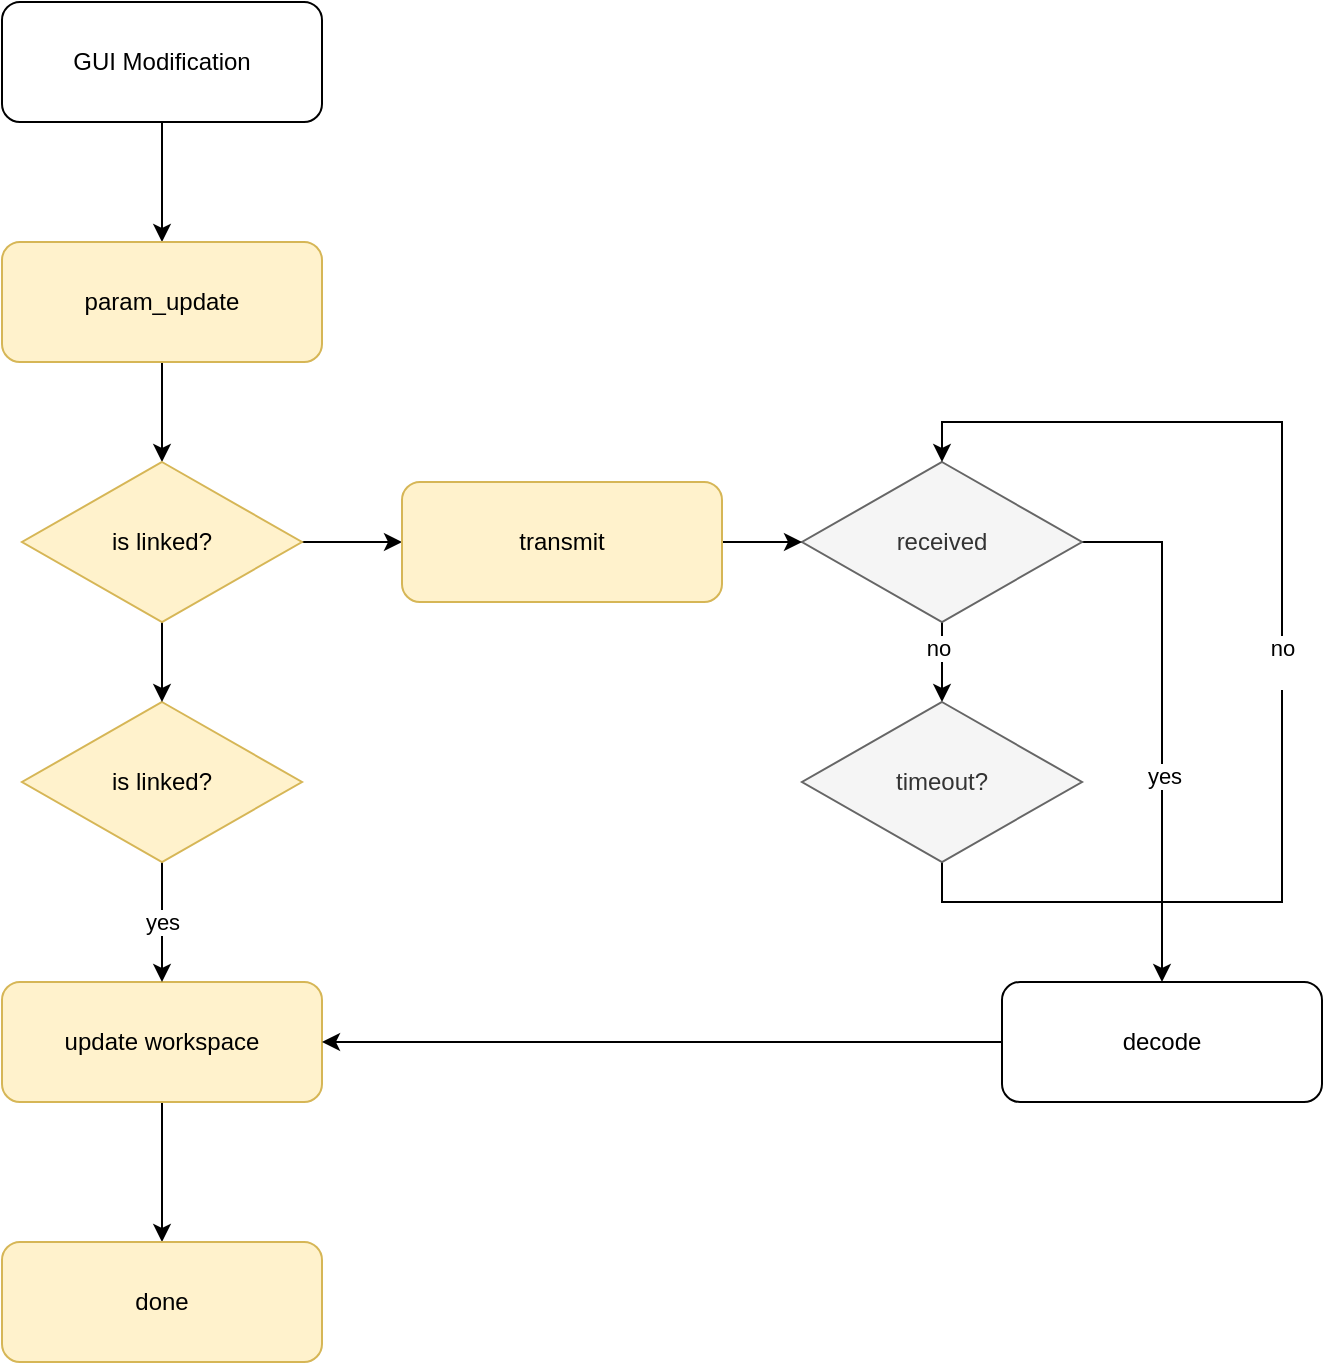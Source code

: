 <mxfile version="25.0.1">
  <diagram id="C5RBs43oDa-KdzZeNtuy" name="Page-1">
    <mxGraphModel dx="1231" dy="841" grid="1" gridSize="10" guides="1" tooltips="1" connect="1" arrows="1" fold="1" page="1" pageScale="1" pageWidth="827" pageHeight="1169" math="0" shadow="0">
      <root>
        <mxCell id="WIyWlLk6GJQsqaUBKTNV-0" />
        <mxCell id="WIyWlLk6GJQsqaUBKTNV-1" parent="WIyWlLk6GJQsqaUBKTNV-0" />
        <mxCell id="Vc309FvsWg5PlfvseKL3-3" style="edgeStyle=orthogonalEdgeStyle;rounded=0;orthogonalLoop=1;jettySize=auto;html=1;exitX=0.5;exitY=1;exitDx=0;exitDy=0;" edge="1" parent="WIyWlLk6GJQsqaUBKTNV-1" source="Vc309FvsWg5PlfvseKL3-0" target="Vc309FvsWg5PlfvseKL3-1">
          <mxGeometry relative="1" as="geometry" />
        </mxCell>
        <mxCell id="Vc309FvsWg5PlfvseKL3-0" value="GUI Modification" style="rounded=1;whiteSpace=wrap;html=1;" vertex="1" parent="WIyWlLk6GJQsqaUBKTNV-1">
          <mxGeometry x="190" y="110" width="160" height="60" as="geometry" />
        </mxCell>
        <mxCell id="Vc309FvsWg5PlfvseKL3-6" style="edgeStyle=orthogonalEdgeStyle;rounded=0;orthogonalLoop=1;jettySize=auto;html=1;exitX=0.5;exitY=1;exitDx=0;exitDy=0;entryX=0.5;entryY=0;entryDx=0;entryDy=0;" edge="1" parent="WIyWlLk6GJQsqaUBKTNV-1" source="Vc309FvsWg5PlfvseKL3-1" target="Vc309FvsWg5PlfvseKL3-8">
          <mxGeometry relative="1" as="geometry" />
        </mxCell>
        <mxCell id="Vc309FvsWg5PlfvseKL3-1" value="param_update" style="rounded=1;whiteSpace=wrap;html=1;fillColor=#fff2cc;strokeColor=#d6b656;" vertex="1" parent="WIyWlLk6GJQsqaUBKTNV-1">
          <mxGeometry x="190" y="230" width="160" height="60" as="geometry" />
        </mxCell>
        <mxCell id="Vc309FvsWg5PlfvseKL3-23" style="edgeStyle=orthogonalEdgeStyle;rounded=0;orthogonalLoop=1;jettySize=auto;html=1;exitX=0.5;exitY=1;exitDx=0;exitDy=0;" edge="1" parent="WIyWlLk6GJQsqaUBKTNV-1" source="Vc309FvsWg5PlfvseKL3-2">
          <mxGeometry relative="1" as="geometry">
            <mxPoint x="270" y="730" as="targetPoint" />
          </mxGeometry>
        </mxCell>
        <mxCell id="Vc309FvsWg5PlfvseKL3-2" value="update workspace" style="rounded=1;whiteSpace=wrap;html=1;fillColor=#fff2cc;strokeColor=#d6b656;" vertex="1" parent="WIyWlLk6GJQsqaUBKTNV-1">
          <mxGeometry x="190" y="600" width="160" height="60" as="geometry" />
        </mxCell>
        <mxCell id="Vc309FvsWg5PlfvseKL3-7" value="yes" style="edgeStyle=orthogonalEdgeStyle;rounded=0;orthogonalLoop=1;jettySize=auto;html=1;exitX=0.5;exitY=1;exitDx=0;exitDy=0;" edge="1" parent="WIyWlLk6GJQsqaUBKTNV-1" source="Vc309FvsWg5PlfvseKL3-5" target="Vc309FvsWg5PlfvseKL3-2">
          <mxGeometry relative="1" as="geometry" />
        </mxCell>
        <mxCell id="Vc309FvsWg5PlfvseKL3-5" value="is linked?" style="rhombus;whiteSpace=wrap;html=1;fillColor=#fff2cc;strokeColor=#d6b656;" vertex="1" parent="WIyWlLk6GJQsqaUBKTNV-1">
          <mxGeometry x="200" y="460" width="140" height="80" as="geometry" />
        </mxCell>
        <mxCell id="Vc309FvsWg5PlfvseKL3-9" style="edgeStyle=orthogonalEdgeStyle;rounded=0;orthogonalLoop=1;jettySize=auto;html=1;exitX=0.5;exitY=1;exitDx=0;exitDy=0;entryX=0.5;entryY=0;entryDx=0;entryDy=0;" edge="1" parent="WIyWlLk6GJQsqaUBKTNV-1" source="Vc309FvsWg5PlfvseKL3-8" target="Vc309FvsWg5PlfvseKL3-5">
          <mxGeometry relative="1" as="geometry" />
        </mxCell>
        <mxCell id="Vc309FvsWg5PlfvseKL3-12" style="edgeStyle=orthogonalEdgeStyle;rounded=0;orthogonalLoop=1;jettySize=auto;html=1;exitX=1;exitY=0.5;exitDx=0;exitDy=0;" edge="1" parent="WIyWlLk6GJQsqaUBKTNV-1" source="Vc309FvsWg5PlfvseKL3-8" target="Vc309FvsWg5PlfvseKL3-11">
          <mxGeometry relative="1" as="geometry" />
        </mxCell>
        <mxCell id="Vc309FvsWg5PlfvseKL3-8" value="is linked?" style="rhombus;whiteSpace=wrap;html=1;fillColor=#fff2cc;strokeColor=#d6b656;" vertex="1" parent="WIyWlLk6GJQsqaUBKTNV-1">
          <mxGeometry x="200" y="340" width="140" height="80" as="geometry" />
        </mxCell>
        <mxCell id="Vc309FvsWg5PlfvseKL3-15" style="edgeStyle=orthogonalEdgeStyle;rounded=0;orthogonalLoop=1;jettySize=auto;html=1;exitX=0.5;exitY=1;exitDx=0;exitDy=0;entryX=0.5;entryY=0;entryDx=0;entryDy=0;" edge="1" parent="WIyWlLk6GJQsqaUBKTNV-1" source="Vc309FvsWg5PlfvseKL3-10" target="Vc309FvsWg5PlfvseKL3-14">
          <mxGeometry relative="1" as="geometry" />
        </mxCell>
        <mxCell id="Vc309FvsWg5PlfvseKL3-16" value="no" style="edgeLabel;html=1;align=center;verticalAlign=middle;resizable=0;points=[];" vertex="1" connectable="0" parent="Vc309FvsWg5PlfvseKL3-15">
          <mxGeometry x="-0.35" y="-2" relative="1" as="geometry">
            <mxPoint as="offset" />
          </mxGeometry>
        </mxCell>
        <mxCell id="Vc309FvsWg5PlfvseKL3-19" style="edgeStyle=orthogonalEdgeStyle;rounded=0;orthogonalLoop=1;jettySize=auto;html=1;exitX=1;exitY=0.5;exitDx=0;exitDy=0;entryX=0.5;entryY=0;entryDx=0;entryDy=0;" edge="1" parent="WIyWlLk6GJQsqaUBKTNV-1" source="Vc309FvsWg5PlfvseKL3-10" target="Vc309FvsWg5PlfvseKL3-20">
          <mxGeometry relative="1" as="geometry">
            <mxPoint x="770" y="600" as="targetPoint" />
          </mxGeometry>
        </mxCell>
        <mxCell id="Vc309FvsWg5PlfvseKL3-22" value="yes" style="edgeLabel;html=1;align=center;verticalAlign=middle;resizable=0;points=[];" vertex="1" connectable="0" parent="Vc309FvsWg5PlfvseKL3-19">
          <mxGeometry x="0.208" y="1" relative="1" as="geometry">
            <mxPoint as="offset" />
          </mxGeometry>
        </mxCell>
        <mxCell id="Vc309FvsWg5PlfvseKL3-10" value="received" style="rhombus;whiteSpace=wrap;html=1;fillColor=#f5f5f5;strokeColor=#666666;fontColor=#333333;" vertex="1" parent="WIyWlLk6GJQsqaUBKTNV-1">
          <mxGeometry x="590" y="340" width="140" height="80" as="geometry" />
        </mxCell>
        <mxCell id="Vc309FvsWg5PlfvseKL3-13" style="edgeStyle=orthogonalEdgeStyle;rounded=0;orthogonalLoop=1;jettySize=auto;html=1;exitX=1;exitY=0.5;exitDx=0;exitDy=0;entryX=0;entryY=0.5;entryDx=0;entryDy=0;" edge="1" parent="WIyWlLk6GJQsqaUBKTNV-1" source="Vc309FvsWg5PlfvseKL3-11" target="Vc309FvsWg5PlfvseKL3-10">
          <mxGeometry relative="1" as="geometry" />
        </mxCell>
        <mxCell id="Vc309FvsWg5PlfvseKL3-11" value="transmit" style="rounded=1;whiteSpace=wrap;html=1;fillColor=#fff2cc;strokeColor=#d6b656;" vertex="1" parent="WIyWlLk6GJQsqaUBKTNV-1">
          <mxGeometry x="390" y="350" width="160" height="60" as="geometry" />
        </mxCell>
        <mxCell id="Vc309FvsWg5PlfvseKL3-17" value="no&lt;div&gt;&lt;br&gt;&lt;/div&gt;" style="edgeStyle=orthogonalEdgeStyle;rounded=0;orthogonalLoop=1;jettySize=auto;html=1;exitX=0.5;exitY=1;exitDx=0;exitDy=0;entryX=0.5;entryY=0;entryDx=0;entryDy=0;" edge="1" parent="WIyWlLk6GJQsqaUBKTNV-1" source="Vc309FvsWg5PlfvseKL3-14" target="Vc309FvsWg5PlfvseKL3-10">
          <mxGeometry relative="1" as="geometry">
            <Array as="points">
              <mxPoint x="660" y="560" />
              <mxPoint x="830" y="560" />
              <mxPoint x="830" y="320" />
              <mxPoint x="660" y="320" />
            </Array>
          </mxGeometry>
        </mxCell>
        <mxCell id="Vc309FvsWg5PlfvseKL3-14" value="timeout?" style="rhombus;whiteSpace=wrap;html=1;fillColor=#f5f5f5;strokeColor=#666666;fontColor=#333333;" vertex="1" parent="WIyWlLk6GJQsqaUBKTNV-1">
          <mxGeometry x="590" y="460" width="140" height="80" as="geometry" />
        </mxCell>
        <mxCell id="Vc309FvsWg5PlfvseKL3-21" style="edgeStyle=orthogonalEdgeStyle;rounded=0;orthogonalLoop=1;jettySize=auto;html=1;exitX=0;exitY=0.5;exitDx=0;exitDy=0;entryX=1;entryY=0.5;entryDx=0;entryDy=0;" edge="1" parent="WIyWlLk6GJQsqaUBKTNV-1" source="Vc309FvsWg5PlfvseKL3-20" target="Vc309FvsWg5PlfvseKL3-2">
          <mxGeometry relative="1" as="geometry" />
        </mxCell>
        <mxCell id="Vc309FvsWg5PlfvseKL3-20" value="decode" style="rounded=1;whiteSpace=wrap;html=1;" vertex="1" parent="WIyWlLk6GJQsqaUBKTNV-1">
          <mxGeometry x="690" y="600" width="160" height="60" as="geometry" />
        </mxCell>
        <mxCell id="Vc309FvsWg5PlfvseKL3-24" value="done" style="rounded=1;whiteSpace=wrap;html=1;fillColor=#fff2cc;strokeColor=#d6b656;" vertex="1" parent="WIyWlLk6GJQsqaUBKTNV-1">
          <mxGeometry x="190" y="730" width="160" height="60" as="geometry" />
        </mxCell>
      </root>
    </mxGraphModel>
  </diagram>
</mxfile>
